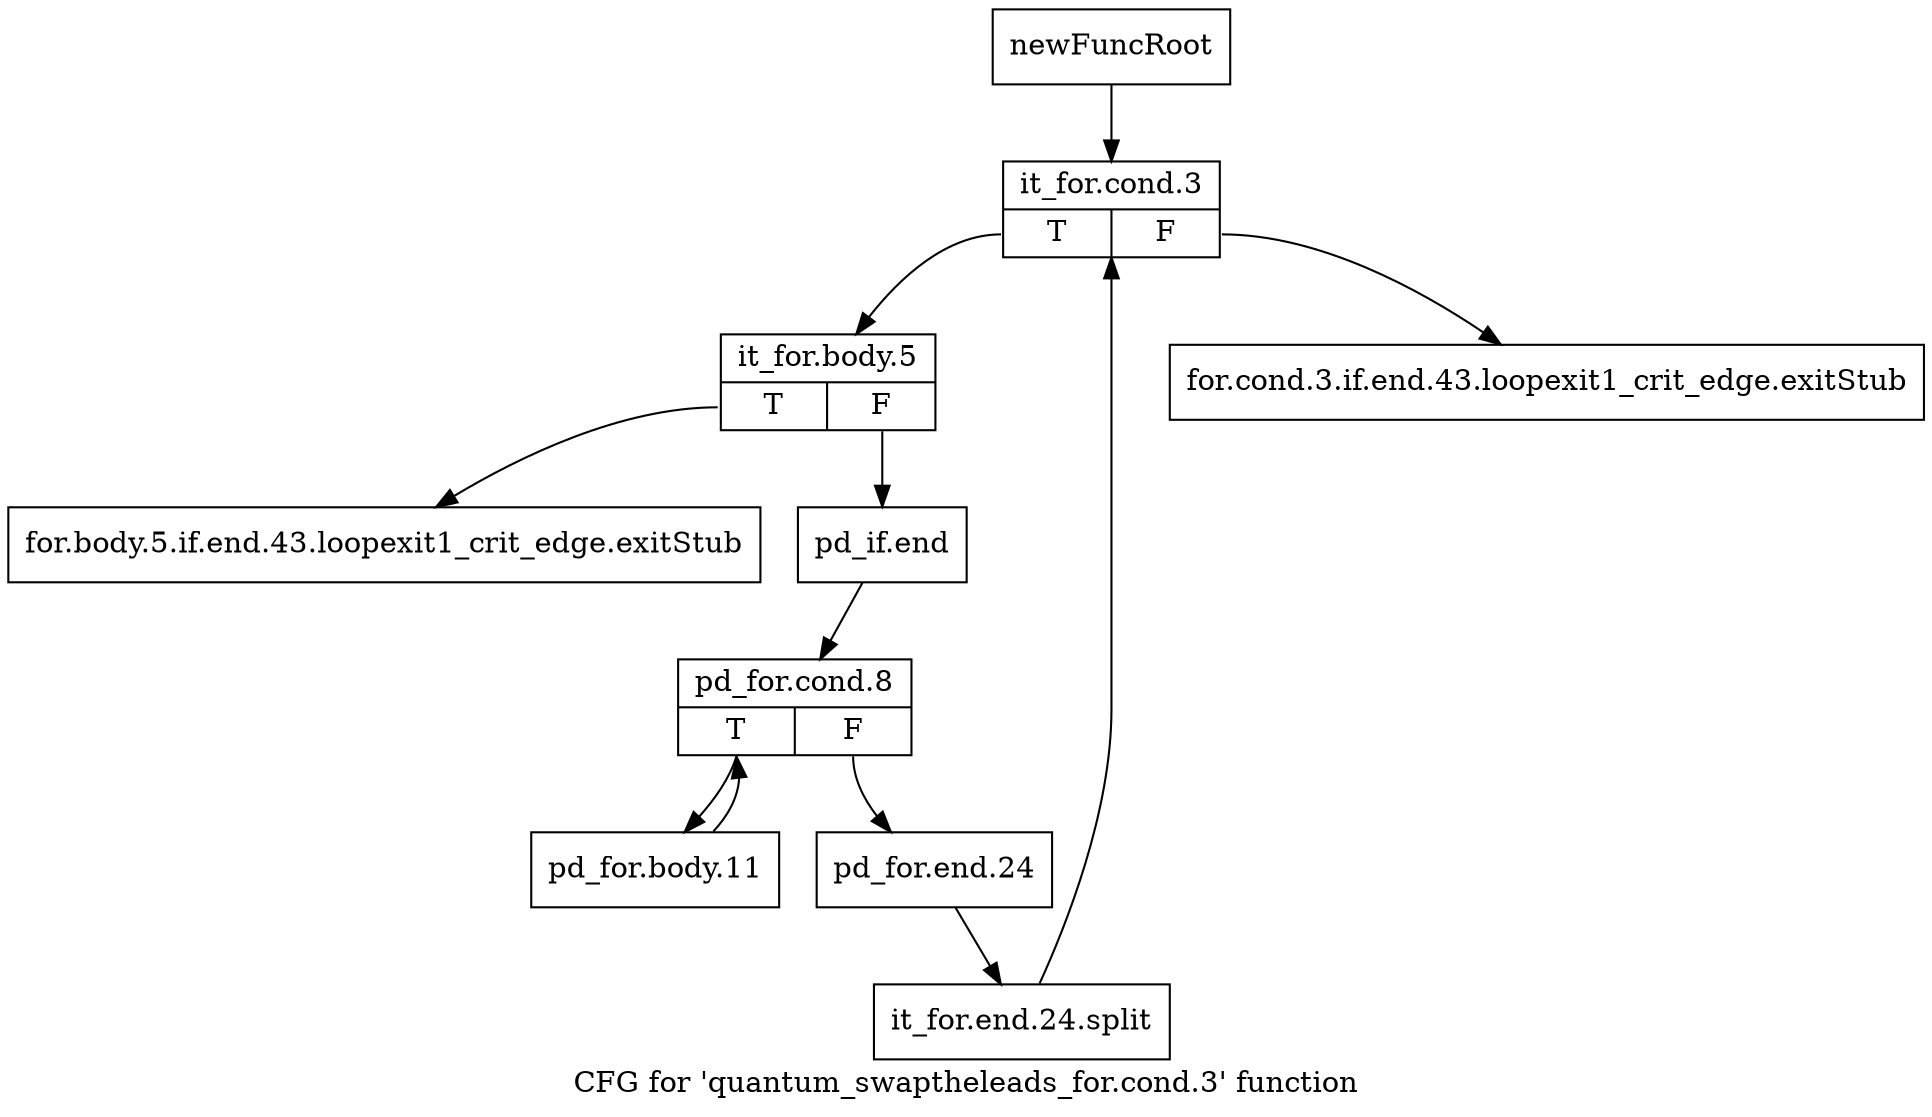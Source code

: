 digraph "CFG for 'quantum_swaptheleads_for.cond.3' function" {
	label="CFG for 'quantum_swaptheleads_for.cond.3' function";

	Node0x1660210 [shape=record,label="{newFuncRoot}"];
	Node0x1660210 -> Node0x1660300;
	Node0x1660260 [shape=record,label="{for.cond.3.if.end.43.loopexit1_crit_edge.exitStub}"];
	Node0x16602b0 [shape=record,label="{for.body.5.if.end.43.loopexit1_crit_edge.exitStub}"];
	Node0x1660300 [shape=record,label="{it_for.cond.3|{<s0>T|<s1>F}}"];
	Node0x1660300:s0 -> Node0x1660350;
	Node0x1660300:s1 -> Node0x1660260;
	Node0x1660350 [shape=record,label="{it_for.body.5|{<s0>T|<s1>F}}"];
	Node0x1660350:s0 -> Node0x16602b0;
	Node0x1660350:s1 -> Node0x16603a0;
	Node0x16603a0 [shape=record,label="{pd_if.end}"];
	Node0x16603a0 -> Node0x16603f0;
	Node0x16603f0 [shape=record,label="{pd_for.cond.8|{<s0>T|<s1>F}}"];
	Node0x16603f0:s0 -> Node0x1660490;
	Node0x16603f0:s1 -> Node0x1660440;
	Node0x1660440 [shape=record,label="{pd_for.end.24}"];
	Node0x1660440 -> Node0x179b1f0;
	Node0x179b1f0 [shape=record,label="{it_for.end.24.split}"];
	Node0x179b1f0 -> Node0x1660300;
	Node0x1660490 [shape=record,label="{pd_for.body.11}"];
	Node0x1660490 -> Node0x16603f0;
}
